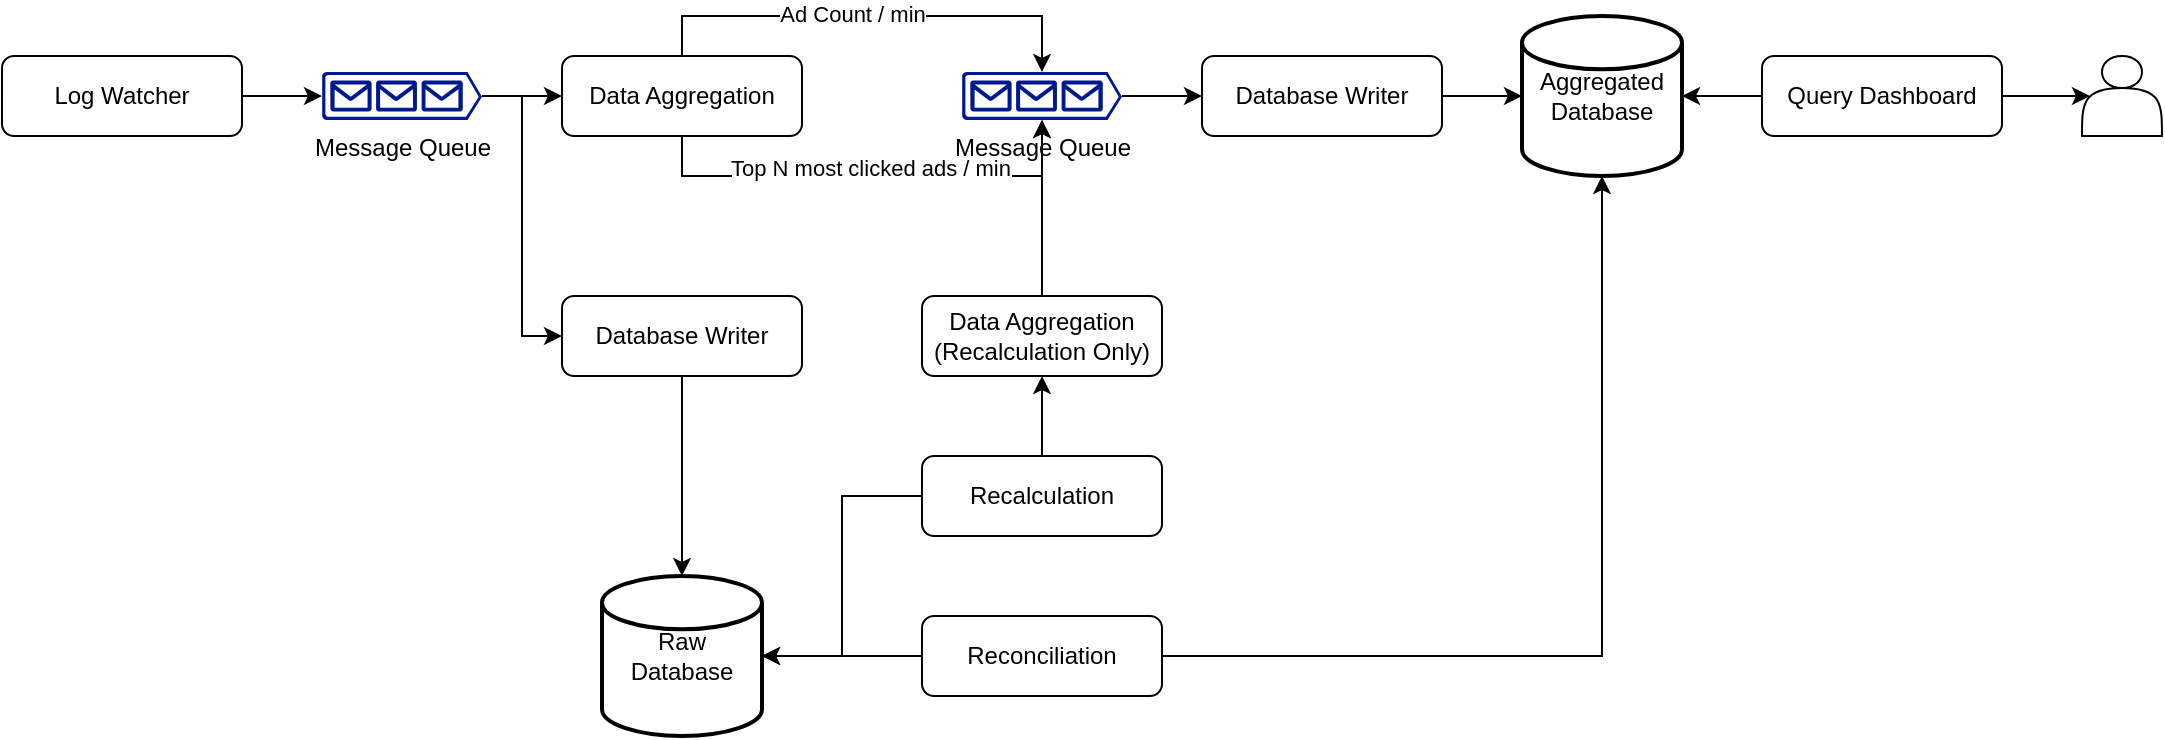 <mxfile version="20.8.5" type="device"><diagram id="ZURJ1NCQNacwmsSRWWvk" name="Page-1"><mxGraphModel dx="1306" dy="766" grid="1" gridSize="10" guides="1" tooltips="1" connect="1" arrows="1" fold="1" page="1" pageScale="1" pageWidth="827" pageHeight="1169" math="0" shadow="0"><root><mxCell id="0"/><mxCell id="1" parent="0"/><mxCell id="1CQo4E8nj-FQGtCh3qt8-16" style="edgeStyle=orthogonalEdgeStyle;rounded=0;orthogonalLoop=1;jettySize=auto;html=1;entryX=0;entryY=0.5;entryDx=0;entryDy=0;" parent="1" source="um5dOseDlcGne9bCvdg4-1" edge="1"><mxGeometry relative="1" as="geometry"><mxPoint x="160" y="300" as="targetPoint"/></mxGeometry></mxCell><mxCell id="um5dOseDlcGne9bCvdg4-1" value="Log Watcher" style="rounded=1;whiteSpace=wrap;html=1;" parent="1" vertex="1"><mxGeometry y="280" width="120" height="40" as="geometry"/></mxCell><mxCell id="1CQo4E8nj-FQGtCh3qt8-18" style="edgeStyle=orthogonalEdgeStyle;rounded=0;orthogonalLoop=1;jettySize=auto;html=1;entryX=0;entryY=0.5;entryDx=0;entryDy=0;" parent="1" source="um5dOseDlcGne9bCvdg4-36" target="1CQo4E8nj-FQGtCh3qt8-2" edge="1"><mxGeometry relative="1" as="geometry"/></mxCell><mxCell id="G879iG0idh0hhf3sgl1A-7" style="edgeStyle=orthogonalEdgeStyle;rounded=0;orthogonalLoop=1;jettySize=auto;html=1;entryX=0;entryY=0.5;entryDx=0;entryDy=0;" edge="1" parent="1" source="um5dOseDlcGne9bCvdg4-36" target="G879iG0idh0hhf3sgl1A-3"><mxGeometry relative="1" as="geometry"/></mxCell><mxCell id="um5dOseDlcGne9bCvdg4-36" value="Message Queue" style="sketch=0;aspect=fixed;pointerEvents=1;shadow=0;dashed=0;html=1;strokeColor=none;labelPosition=center;verticalLabelPosition=bottom;verticalAlign=top;align=center;fillColor=#00188D;shape=mxgraph.azure.queue_generic" parent="1" vertex="1"><mxGeometry x="160" y="288" width="80" height="24" as="geometry"/></mxCell><mxCell id="G879iG0idh0hhf3sgl1A-10" style="edgeStyle=orthogonalEdgeStyle;rounded=0;orthogonalLoop=1;jettySize=auto;html=1;entryX=0.5;entryY=0;entryDx=0;entryDy=0;entryPerimeter=0;" edge="1" parent="1" source="1CQo4E8nj-FQGtCh3qt8-2" target="G879iG0idh0hhf3sgl1A-1"><mxGeometry relative="1" as="geometry"><Array as="points"><mxPoint x="340" y="260"/><mxPoint x="520" y="260"/></Array></mxGeometry></mxCell><mxCell id="G879iG0idh0hhf3sgl1A-12" value="Ad Count / min" style="edgeLabel;html=1;align=center;verticalAlign=middle;resizable=0;points=[];" vertex="1" connectable="0" parent="G879iG0idh0hhf3sgl1A-10"><mxGeometry x="-0.079" y="2" relative="1" as="geometry"><mxPoint y="1" as="offset"/></mxGeometry></mxCell><mxCell id="G879iG0idh0hhf3sgl1A-11" style="edgeStyle=orthogonalEdgeStyle;rounded=0;orthogonalLoop=1;jettySize=auto;html=1;entryX=0.5;entryY=1;entryDx=0;entryDy=0;entryPerimeter=0;" edge="1" parent="1" source="1CQo4E8nj-FQGtCh3qt8-2" target="G879iG0idh0hhf3sgl1A-1"><mxGeometry relative="1" as="geometry"><Array as="points"><mxPoint x="340" y="340"/><mxPoint x="520" y="340"/></Array></mxGeometry></mxCell><mxCell id="G879iG0idh0hhf3sgl1A-13" value="Top N most clicked ads / min" style="edgeLabel;html=1;align=center;verticalAlign=middle;resizable=0;points=[];" vertex="1" connectable="0" parent="G879iG0idh0hhf3sgl1A-11"><mxGeometry y="5" relative="1" as="geometry"><mxPoint y="1" as="offset"/></mxGeometry></mxCell><mxCell id="1CQo4E8nj-FQGtCh3qt8-2" value="Data Aggregation" style="rounded=1;whiteSpace=wrap;html=1;" parent="1" vertex="1"><mxGeometry x="280" y="280" width="120" height="40" as="geometry"/></mxCell><mxCell id="G879iG0idh0hhf3sgl1A-16" style="edgeStyle=orthogonalEdgeStyle;rounded=0;orthogonalLoop=1;jettySize=auto;html=1;entryX=0;entryY=0.5;entryDx=0;entryDy=0;entryPerimeter=0;" edge="1" parent="1" source="1CQo4E8nj-FQGtCh3qt8-5" target="G879iG0idh0hhf3sgl1A-15"><mxGeometry relative="1" as="geometry"/></mxCell><mxCell id="1CQo4E8nj-FQGtCh3qt8-5" value="Database Writer" style="rounded=1;whiteSpace=wrap;html=1;" parent="1" vertex="1"><mxGeometry x="600" y="280" width="120" height="40" as="geometry"/></mxCell><mxCell id="G879iG0idh0hhf3sgl1A-30" style="edgeStyle=orthogonalEdgeStyle;rounded=0;orthogonalLoop=1;jettySize=auto;html=1;entryX=0.5;entryY=1;entryDx=0;entryDy=0;entryPerimeter=0;" edge="1" parent="1" source="1CQo4E8nj-FQGtCh3qt8-6" target="G879iG0idh0hhf3sgl1A-1"><mxGeometry relative="1" as="geometry"/></mxCell><mxCell id="1CQo4E8nj-FQGtCh3qt8-6" value="Data Aggregation&lt;br&gt;(Recalculation Only)" style="rounded=1;whiteSpace=wrap;html=1;" parent="1" vertex="1"><mxGeometry x="460" y="400" width="120" height="40" as="geometry"/></mxCell><mxCell id="G879iG0idh0hhf3sgl1A-14" style="edgeStyle=orthogonalEdgeStyle;rounded=0;orthogonalLoop=1;jettySize=auto;html=1;entryX=0;entryY=0.5;entryDx=0;entryDy=0;" edge="1" parent="1" source="G879iG0idh0hhf3sgl1A-1" target="1CQo4E8nj-FQGtCh3qt8-5"><mxGeometry relative="1" as="geometry"/></mxCell><mxCell id="G879iG0idh0hhf3sgl1A-1" value="Message Queue" style="sketch=0;aspect=fixed;pointerEvents=1;shadow=0;dashed=0;html=1;strokeColor=none;labelPosition=center;verticalLabelPosition=bottom;verticalAlign=top;align=center;fillColor=#00188D;shape=mxgraph.azure.queue_generic" vertex="1" parent="1"><mxGeometry x="480" y="288" width="80" height="24" as="geometry"/></mxCell><mxCell id="G879iG0idh0hhf3sgl1A-8" style="edgeStyle=orthogonalEdgeStyle;rounded=0;orthogonalLoop=1;jettySize=auto;html=1;entryX=0.5;entryY=0;entryDx=0;entryDy=0;entryPerimeter=0;" edge="1" parent="1" source="G879iG0idh0hhf3sgl1A-3" target="G879iG0idh0hhf3sgl1A-6"><mxGeometry relative="1" as="geometry"/></mxCell><mxCell id="G879iG0idh0hhf3sgl1A-3" value="Database Writer" style="rounded=1;whiteSpace=wrap;html=1;" vertex="1" parent="1"><mxGeometry x="280" y="400" width="120" height="40" as="geometry"/></mxCell><mxCell id="G879iG0idh0hhf3sgl1A-6" value="Raw Database" style="strokeWidth=2;html=1;shape=mxgraph.flowchart.database;whiteSpace=wrap;" vertex="1" parent="1"><mxGeometry x="300" y="540" width="80" height="80" as="geometry"/></mxCell><mxCell id="G879iG0idh0hhf3sgl1A-15" value="Aggregated Database" style="strokeWidth=2;html=1;shape=mxgraph.flowchart.database;whiteSpace=wrap;" vertex="1" parent="1"><mxGeometry x="760" y="260" width="80" height="80" as="geometry"/></mxCell><mxCell id="G879iG0idh0hhf3sgl1A-21" style="edgeStyle=orthogonalEdgeStyle;rounded=0;orthogonalLoop=1;jettySize=auto;html=1;entryX=0.1;entryY=0.5;entryDx=0;entryDy=0;entryPerimeter=0;" edge="1" parent="1" source="G879iG0idh0hhf3sgl1A-18" target="G879iG0idh0hhf3sgl1A-20"><mxGeometry relative="1" as="geometry"/></mxCell><mxCell id="G879iG0idh0hhf3sgl1A-22" style="edgeStyle=orthogonalEdgeStyle;rounded=0;orthogonalLoop=1;jettySize=auto;html=1;entryX=1;entryY=0.5;entryDx=0;entryDy=0;entryPerimeter=0;" edge="1" parent="1" source="G879iG0idh0hhf3sgl1A-18" target="G879iG0idh0hhf3sgl1A-15"><mxGeometry relative="1" as="geometry"/></mxCell><mxCell id="G879iG0idh0hhf3sgl1A-18" value="Query Dashboard" style="rounded=1;whiteSpace=wrap;html=1;" vertex="1" parent="1"><mxGeometry x="880" y="280" width="120" height="40" as="geometry"/></mxCell><mxCell id="G879iG0idh0hhf3sgl1A-20" value="" style="shape=actor;whiteSpace=wrap;html=1;" vertex="1" parent="1"><mxGeometry x="1040" y="280" width="40" height="40" as="geometry"/></mxCell><mxCell id="G879iG0idh0hhf3sgl1A-28" style="edgeStyle=orthogonalEdgeStyle;rounded=0;orthogonalLoop=1;jettySize=auto;html=1;entryX=1;entryY=0.5;entryDx=0;entryDy=0;entryPerimeter=0;" edge="1" parent="1" source="G879iG0idh0hhf3sgl1A-23" target="G879iG0idh0hhf3sgl1A-6"><mxGeometry relative="1" as="geometry"/></mxCell><mxCell id="G879iG0idh0hhf3sgl1A-31" style="edgeStyle=orthogonalEdgeStyle;rounded=0;orthogonalLoop=1;jettySize=auto;html=1;entryX=0.5;entryY=1;entryDx=0;entryDy=0;" edge="1" parent="1" source="G879iG0idh0hhf3sgl1A-23" target="1CQo4E8nj-FQGtCh3qt8-6"><mxGeometry relative="1" as="geometry"/></mxCell><mxCell id="G879iG0idh0hhf3sgl1A-23" value="Recalculation" style="rounded=1;whiteSpace=wrap;html=1;" vertex="1" parent="1"><mxGeometry x="460" y="480" width="120" height="40" as="geometry"/></mxCell><mxCell id="G879iG0idh0hhf3sgl1A-26" style="edgeStyle=orthogonalEdgeStyle;rounded=0;orthogonalLoop=1;jettySize=auto;html=1;entryX=1;entryY=0.5;entryDx=0;entryDy=0;entryPerimeter=0;" edge="1" parent="1" source="G879iG0idh0hhf3sgl1A-24" target="G879iG0idh0hhf3sgl1A-6"><mxGeometry relative="1" as="geometry"/></mxCell><mxCell id="G879iG0idh0hhf3sgl1A-27" style="edgeStyle=orthogonalEdgeStyle;rounded=0;orthogonalLoop=1;jettySize=auto;html=1;entryX=0.5;entryY=1;entryDx=0;entryDy=0;entryPerimeter=0;" edge="1" parent="1" source="G879iG0idh0hhf3sgl1A-24" target="G879iG0idh0hhf3sgl1A-15"><mxGeometry relative="1" as="geometry"/></mxCell><mxCell id="G879iG0idh0hhf3sgl1A-24" value="Reconciliation" style="rounded=1;whiteSpace=wrap;html=1;" vertex="1" parent="1"><mxGeometry x="460" y="560" width="120" height="40" as="geometry"/></mxCell></root></mxGraphModel></diagram></mxfile>